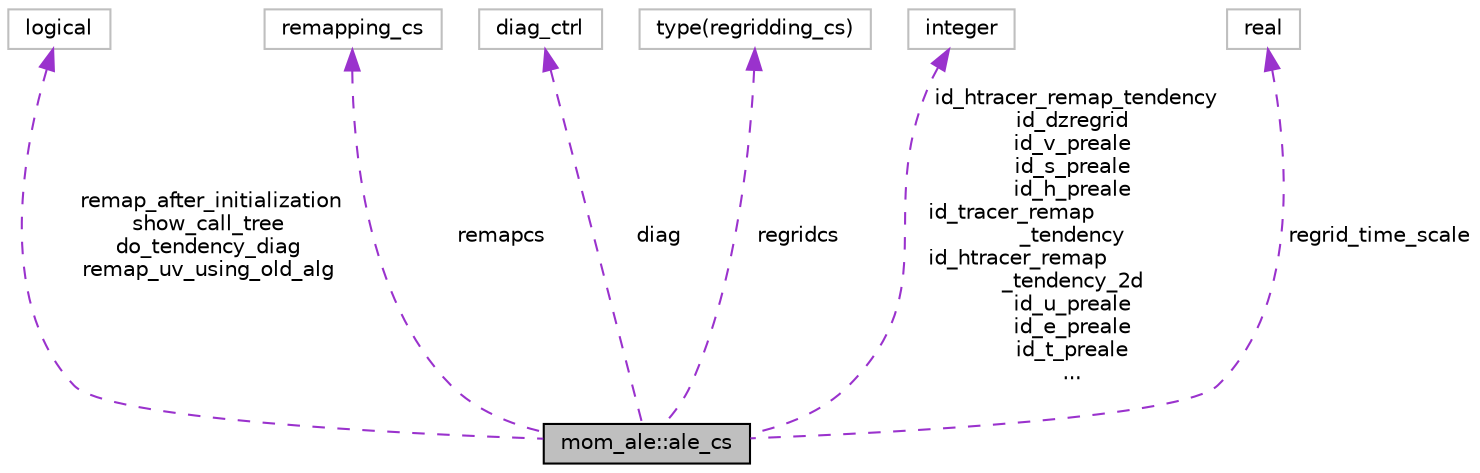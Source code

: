 digraph "mom_ale::ale_cs"
{
 // INTERACTIVE_SVG=YES
 // LATEX_PDF_SIZE
  edge [fontname="Helvetica",fontsize="10",labelfontname="Helvetica",labelfontsize="10"];
  node [fontname="Helvetica",fontsize="10",shape=record];
  Node1 [label="mom_ale::ale_cs",height=0.2,width=0.4,color="black", fillcolor="grey75", style="filled", fontcolor="black",tooltip="ALE control structure."];
  Node2 -> Node1 [dir="back",color="darkorchid3",fontsize="10",style="dashed",label=" remap_after_initialization\nshow_call_tree\ndo_tendency_diag\nremap_uv_using_old_alg" ,fontname="Helvetica"];
  Node2 [label="logical",height=0.2,width=0.4,color="grey75", fillcolor="white", style="filled",tooltip=" "];
  Node3 -> Node1 [dir="back",color="darkorchid3",fontsize="10",style="dashed",label=" remapcs" ,fontname="Helvetica"];
  Node3 [label="remapping_cs",height=0.2,width=0.4,color="grey75", fillcolor="white", style="filled",tooltip=" "];
  Node4 -> Node1 [dir="back",color="darkorchid3",fontsize="10",style="dashed",label=" diag" ,fontname="Helvetica"];
  Node4 [label="diag_ctrl",height=0.2,width=0.4,color="grey75", fillcolor="white", style="filled",tooltip=" "];
  Node5 -> Node1 [dir="back",color="darkorchid3",fontsize="10",style="dashed",label=" regridcs" ,fontname="Helvetica"];
  Node5 [label="type(regridding_cs)",height=0.2,width=0.4,color="grey75", fillcolor="white", style="filled",tooltip=" "];
  Node6 -> Node1 [dir="back",color="darkorchid3",fontsize="10",style="dashed",label=" id_htracer_remap_tendency\nid_dzregrid\nid_v_preale\nid_s_preale\nid_h_preale\nid_tracer_remap\l_tendency\nid_htracer_remap\l_tendency_2d\nid_u_preale\nid_e_preale\nid_t_preale\n..." ,fontname="Helvetica"];
  Node6 [label="integer",height=0.2,width=0.4,color="grey75", fillcolor="white", style="filled",tooltip=" "];
  Node7 -> Node1 [dir="back",color="darkorchid3",fontsize="10",style="dashed",label=" regrid_time_scale" ,fontname="Helvetica"];
  Node7 [label="real",height=0.2,width=0.4,color="grey75", fillcolor="white", style="filled",tooltip=" "];
}
